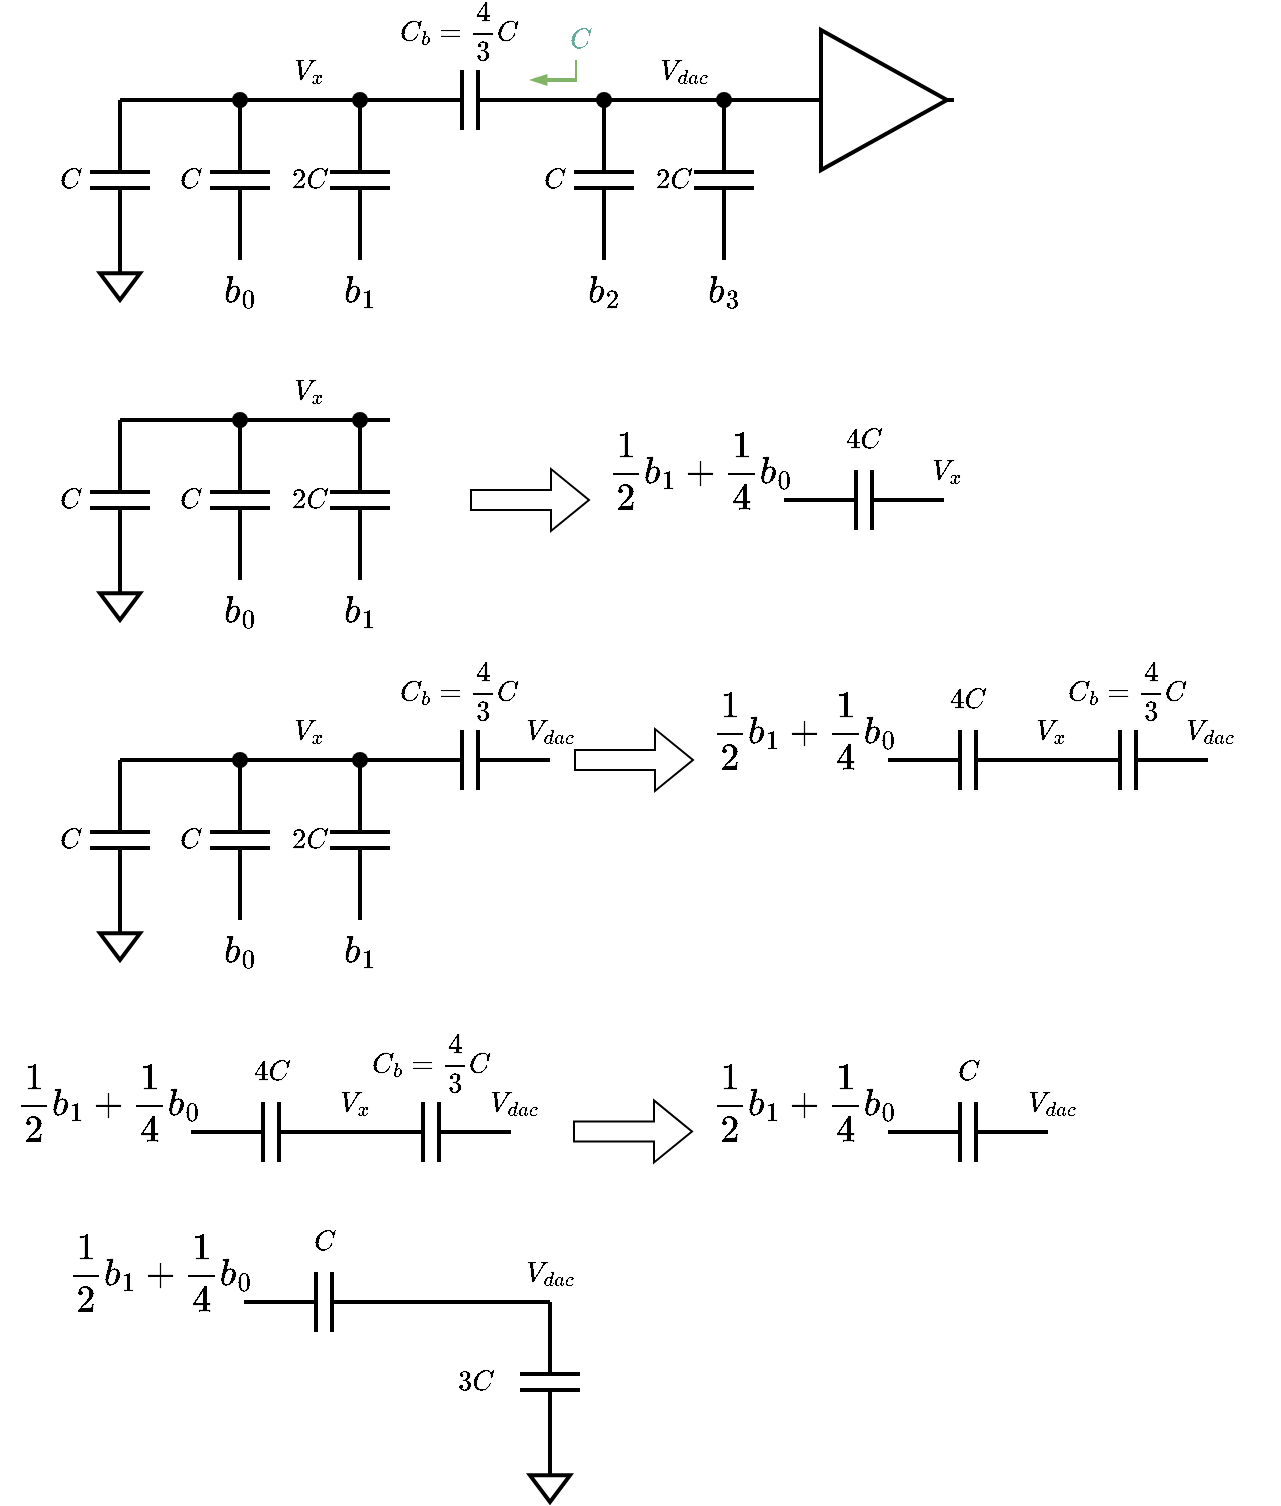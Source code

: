 <mxfile version="24.7.8">
  <diagram name="Page-1" id="oKdUrKy9WBMit2szEiSS">
    <mxGraphModel dx="1683" dy="998" grid="1" gridSize="10" guides="1" tooltips="1" connect="1" arrows="1" fold="1" page="1" pageScale="1" pageWidth="850" pageHeight="1100" math="1" shadow="0">
      <root>
        <mxCell id="0" />
        <mxCell id="1" parent="0" />
        <mxCell id="dT-vbAdVCcEeyKs4xp4G-1" value="" style="endArrow=none;html=1;rounded=0;exitDx=0;exitDy=0;exitPerimeter=0;strokeWidth=2;" edge="1" parent="1" source="dT-vbAdVCcEeyKs4xp4G-10">
          <mxGeometry width="50" height="50" relative="1" as="geometry">
            <mxPoint x="120" y="120" as="sourcePoint" />
            <mxPoint x="240" y="120" as="targetPoint" />
          </mxGeometry>
        </mxCell>
        <mxCell id="dT-vbAdVCcEeyKs4xp4G-2" value="" style="pointerEvents=1;verticalLabelPosition=bottom;shadow=0;dashed=0;align=center;html=1;verticalAlign=top;shape=mxgraph.electrical.capacitors.capacitor_1;strokeWidth=2;" vertex="1" parent="1">
          <mxGeometry x="240" y="105" width="80" height="30" as="geometry" />
        </mxCell>
        <mxCell id="dT-vbAdVCcEeyKs4xp4G-3" value="" style="endArrow=none;html=1;rounded=0;strokeWidth=2;" edge="1" parent="1" source="dT-vbAdVCcEeyKs4xp4G-13">
          <mxGeometry width="50" height="50" relative="1" as="geometry">
            <mxPoint x="332" y="120" as="sourcePoint" />
            <mxPoint x="452" y="120" as="targetPoint" />
          </mxGeometry>
        </mxCell>
        <mxCell id="dT-vbAdVCcEeyKs4xp4G-4" value="" style="pointerEvents=1;verticalLabelPosition=bottom;shadow=0;dashed=0;align=center;html=1;verticalAlign=top;shape=mxgraph.electrical.capacitors.capacitor_1;direction=south;strokeWidth=2;" vertex="1" parent="1">
          <mxGeometry x="90" y="120" width="30" height="80" as="geometry" />
        </mxCell>
        <mxCell id="dT-vbAdVCcEeyKs4xp4G-5" value="" style="pointerEvents=1;verticalLabelPosition=bottom;shadow=0;dashed=0;align=center;html=1;verticalAlign=top;shape=mxgraph.electrical.capacitors.capacitor_1;direction=south;strokeWidth=2;" vertex="1" parent="1">
          <mxGeometry x="210" y="120" width="30" height="80" as="geometry" />
        </mxCell>
        <mxCell id="dT-vbAdVCcEeyKs4xp4G-6" value="" style="pointerEvents=1;verticalLabelPosition=bottom;shadow=0;dashed=0;align=center;html=1;verticalAlign=top;shape=mxgraph.electrical.capacitors.capacitor_1;direction=south;strokeWidth=2;" vertex="1" parent="1">
          <mxGeometry x="150" y="120" width="30" height="80" as="geometry" />
        </mxCell>
        <mxCell id="dT-vbAdVCcEeyKs4xp4G-7" value="" style="pointerEvents=1;verticalLabelPosition=bottom;shadow=0;dashed=0;align=center;html=1;verticalAlign=top;shape=mxgraph.electrical.capacitors.capacitor_1;direction=south;strokeWidth=2;" vertex="1" parent="1">
          <mxGeometry x="392" y="120" width="30" height="80" as="geometry" />
        </mxCell>
        <mxCell id="dT-vbAdVCcEeyKs4xp4G-8" value="" style="pointerEvents=1;verticalLabelPosition=bottom;shadow=0;dashed=0;align=center;html=1;verticalAlign=top;shape=mxgraph.electrical.capacitors.capacitor_1;direction=south;strokeWidth=2;" vertex="1" parent="1">
          <mxGeometry x="332" y="120" width="30" height="80" as="geometry" />
        </mxCell>
        <mxCell id="dT-vbAdVCcEeyKs4xp4G-9" value="" style="shape=waypoint;sketch=0;fillStyle=solid;size=6;pointerEvents=1;points=[];fillColor=none;resizable=0;rotatable=0;perimeter=centerPerimeter;snapToPoint=1;strokeWidth=2;" vertex="1" parent="1">
          <mxGeometry x="155" y="110" width="20" height="20" as="geometry" />
        </mxCell>
        <mxCell id="dT-vbAdVCcEeyKs4xp4G-11" value="" style="endArrow=none;html=1;rounded=0;exitX=0;exitY=0.5;exitDx=0;exitDy=0;exitPerimeter=0;strokeWidth=2;" edge="1" parent="1" source="dT-vbAdVCcEeyKs4xp4G-4" target="dT-vbAdVCcEeyKs4xp4G-10">
          <mxGeometry width="50" height="50" relative="1" as="geometry">
            <mxPoint x="105" y="120" as="sourcePoint" />
            <mxPoint x="240" y="120" as="targetPoint" />
          </mxGeometry>
        </mxCell>
        <mxCell id="dT-vbAdVCcEeyKs4xp4G-10" value="" style="shape=waypoint;sketch=0;fillStyle=solid;size=6;pointerEvents=1;points=[];fillColor=none;resizable=0;rotatable=0;perimeter=centerPerimeter;snapToPoint=1;strokeWidth=2;" vertex="1" parent="1">
          <mxGeometry x="215" y="110" width="20" height="20" as="geometry" />
        </mxCell>
        <mxCell id="dT-vbAdVCcEeyKs4xp4G-12" value="" style="shape=waypoint;sketch=0;fillStyle=solid;size=6;pointerEvents=1;points=[];fillColor=none;resizable=0;rotatable=0;perimeter=centerPerimeter;snapToPoint=1;strokeWidth=2;" vertex="1" parent="1">
          <mxGeometry x="337" y="110" width="20" height="20" as="geometry" />
        </mxCell>
        <mxCell id="dT-vbAdVCcEeyKs4xp4G-14" value="" style="endArrow=none;html=1;rounded=0;exitX=1;exitY=0.5;exitDx=0;exitDy=0;exitPerimeter=0;strokeWidth=2;" edge="1" parent="1" source="dT-vbAdVCcEeyKs4xp4G-2" target="dT-vbAdVCcEeyKs4xp4G-13">
          <mxGeometry width="50" height="50" relative="1" as="geometry">
            <mxPoint x="332" y="120" as="sourcePoint" />
            <mxPoint x="452" y="120" as="targetPoint" />
          </mxGeometry>
        </mxCell>
        <mxCell id="dT-vbAdVCcEeyKs4xp4G-13" value="" style="shape=waypoint;sketch=0;fillStyle=solid;size=6;pointerEvents=1;points=[];fillColor=none;resizable=0;rotatable=0;perimeter=centerPerimeter;snapToPoint=1;strokeWidth=2;" vertex="1" parent="1">
          <mxGeometry x="397" y="110" width="20" height="20" as="geometry" />
        </mxCell>
        <mxCell id="dT-vbAdVCcEeyKs4xp4G-15" value="" style="pointerEvents=1;verticalLabelPosition=bottom;shadow=0;dashed=0;align=center;html=1;verticalAlign=top;shape=mxgraph.electrical.signal_sources.signal_ground;strokeWidth=2;" vertex="1" parent="1">
          <mxGeometry x="95" y="200" width="20" height="20" as="geometry" />
        </mxCell>
        <mxCell id="dT-vbAdVCcEeyKs4xp4G-17" value="" style="verticalLabelPosition=bottom;shadow=0;dashed=0;align=center;html=1;verticalAlign=top;shape=mxgraph.electrical.abstract.amplifier;fillColor=none;strokeWidth=2;" vertex="1" parent="1">
          <mxGeometry x="452" y="85" width="70" height="70" as="geometry" />
        </mxCell>
        <mxCell id="dT-vbAdVCcEeyKs4xp4G-18" value="&lt;font style=&quot;font-size: 16px;&quot;&gt;$$b_0$$&lt;/font&gt;" style="text;html=1;align=center;verticalAlign=middle;whiteSpace=wrap;rounded=0;" vertex="1" parent="1">
          <mxGeometry x="135" y="200" width="60" height="30" as="geometry" />
        </mxCell>
        <mxCell id="dT-vbAdVCcEeyKs4xp4G-19" value="&lt;font style=&quot;font-size: 16px;&quot;&gt;$$b_1$$&lt;/font&gt;" style="text;html=1;align=center;verticalAlign=middle;whiteSpace=wrap;rounded=0;" vertex="1" parent="1">
          <mxGeometry x="195" y="200" width="60" height="30" as="geometry" />
        </mxCell>
        <mxCell id="dT-vbAdVCcEeyKs4xp4G-20" value="&lt;font style=&quot;font-size: 16px;&quot;&gt;$$b_2$$&lt;/font&gt;" style="text;html=1;align=center;verticalAlign=middle;whiteSpace=wrap;rounded=0;" vertex="1" parent="1">
          <mxGeometry x="317" y="200" width="60" height="30" as="geometry" />
        </mxCell>
        <mxCell id="dT-vbAdVCcEeyKs4xp4G-21" value="&lt;font style=&quot;font-size: 16px;&quot;&gt;$$b_3$$&lt;/font&gt;" style="text;html=1;align=center;verticalAlign=middle;whiteSpace=wrap;rounded=0;" vertex="1" parent="1">
          <mxGeometry x="377" y="200" width="60" height="30" as="geometry" />
        </mxCell>
        <mxCell id="dT-vbAdVCcEeyKs4xp4G-22" value="&lt;font style=&quot;font-size: 12px;&quot;&gt;$$V_{dac}$$&lt;/font&gt;" style="text;html=1;align=center;verticalAlign=middle;whiteSpace=wrap;rounded=0;strokeWidth=2;" vertex="1" parent="1">
          <mxGeometry x="357" y="90" width="60" height="30" as="geometry" />
        </mxCell>
        <mxCell id="dT-vbAdVCcEeyKs4xp4G-23" value="&lt;font style=&quot;font-size: 12px;&quot;&gt;$$V_{x}$$&lt;/font&gt;" style="text;html=1;align=center;verticalAlign=middle;whiteSpace=wrap;rounded=0;strokeWidth=2;" vertex="1" parent="1">
          <mxGeometry x="170" y="90" width="60" height="30" as="geometry" />
        </mxCell>
        <mxCell id="dT-vbAdVCcEeyKs4xp4G-24" value="&lt;font style=&quot;font-size: 12px;&quot;&gt;$$C$$&lt;/font&gt;" style="text;html=1;align=center;verticalAlign=middle;whiteSpace=wrap;rounded=0;strokeWidth=2;" vertex="1" parent="1">
          <mxGeometry x="292" y="145" width="60" height="30" as="geometry" />
        </mxCell>
        <mxCell id="dT-vbAdVCcEeyKs4xp4G-25" value="&lt;font style=&quot;font-size: 12px;&quot;&gt;$$2C$$&lt;/font&gt;" style="text;html=1;align=center;verticalAlign=middle;whiteSpace=wrap;rounded=0;strokeWidth=2;" vertex="1" parent="1">
          <mxGeometry x="352" y="145" width="60" height="30" as="geometry" />
        </mxCell>
        <mxCell id="dT-vbAdVCcEeyKs4xp4G-26" value="&lt;font style=&quot;font-size: 12px;&quot;&gt;$$2C$$&lt;/font&gt;" style="text;html=1;align=center;verticalAlign=middle;whiteSpace=wrap;rounded=0;strokeWidth=2;" vertex="1" parent="1">
          <mxGeometry x="170" y="145" width="60" height="30" as="geometry" />
        </mxCell>
        <mxCell id="dT-vbAdVCcEeyKs4xp4G-27" value="&lt;font style=&quot;font-size: 12px;&quot;&gt;$$C$$&lt;/font&gt;" style="text;html=1;align=center;verticalAlign=middle;whiteSpace=wrap;rounded=0;strokeWidth=2;" vertex="1" parent="1">
          <mxGeometry x="50" y="145" width="60" height="30" as="geometry" />
        </mxCell>
        <mxCell id="dT-vbAdVCcEeyKs4xp4G-28" value="&lt;font style=&quot;font-size: 12px;&quot;&gt;$$C$$&lt;/font&gt;" style="text;html=1;align=center;verticalAlign=middle;whiteSpace=wrap;rounded=0;strokeWidth=2;" vertex="1" parent="1">
          <mxGeometry x="110" y="145" width="60" height="30" as="geometry" />
        </mxCell>
        <mxCell id="dT-vbAdVCcEeyKs4xp4G-29" value="&lt;font style=&quot;font-size: 12px;&quot;&gt;$$C_{b}=\frac{4}{3}C$$&lt;/font&gt;" style="text;html=1;align=center;verticalAlign=middle;whiteSpace=wrap;rounded=0;" vertex="1" parent="1">
          <mxGeometry x="245" y="70" width="60" height="30" as="geometry" />
        </mxCell>
        <mxCell id="dT-vbAdVCcEeyKs4xp4G-30" value="" style="endArrow=none;html=1;rounded=0;startArrow=blockThin;startFill=1;startSize=3;fillColor=#d5e8d4;strokeColor=#82b366;strokeWidth=2;" edge="1" parent="1">
          <mxGeometry width="50" height="50" relative="1" as="geometry">
            <mxPoint x="310.5" y="110" as="sourcePoint" />
            <mxPoint x="333.5" y="110" as="targetPoint" />
          </mxGeometry>
        </mxCell>
        <mxCell id="dT-vbAdVCcEeyKs4xp4G-31" value="" style="endArrow=none;html=1;rounded=0;fillColor=#d5e8d4;strokeColor=#82b366;" edge="1" parent="1">
          <mxGeometry width="50" height="50" relative="1" as="geometry">
            <mxPoint x="333" y="110" as="sourcePoint" />
            <mxPoint x="333" y="100" as="targetPoint" />
          </mxGeometry>
        </mxCell>
        <mxCell id="dT-vbAdVCcEeyKs4xp4G-32" value="&lt;font color=&quot;#67ab9f&quot; style=&quot;font-size: 12px;&quot;&gt;$$C$$&lt;/font&gt;" style="text;html=1;align=center;verticalAlign=middle;whiteSpace=wrap;rounded=0;" vertex="1" parent="1">
          <mxGeometry x="305" y="75" width="60" height="30" as="geometry" />
        </mxCell>
        <mxCell id="dT-vbAdVCcEeyKs4xp4G-33" value="" style="endArrow=none;html=1;rounded=0;exitDx=0;exitDy=0;exitPerimeter=0;strokeWidth=2;" edge="1" parent="1" source="dT-vbAdVCcEeyKs4xp4G-39">
          <mxGeometry width="50" height="50" relative="1" as="geometry">
            <mxPoint x="120" y="280" as="sourcePoint" />
            <mxPoint x="240" y="280" as="targetPoint" />
          </mxGeometry>
        </mxCell>
        <mxCell id="dT-vbAdVCcEeyKs4xp4G-34" value="" style="pointerEvents=1;verticalLabelPosition=bottom;shadow=0;dashed=0;align=center;html=1;verticalAlign=top;shape=mxgraph.electrical.capacitors.capacitor_1;direction=south;strokeWidth=2;" vertex="1" parent="1">
          <mxGeometry x="90" y="280" width="30" height="80" as="geometry" />
        </mxCell>
        <mxCell id="dT-vbAdVCcEeyKs4xp4G-35" value="" style="pointerEvents=1;verticalLabelPosition=bottom;shadow=0;dashed=0;align=center;html=1;verticalAlign=top;shape=mxgraph.electrical.capacitors.capacitor_1;direction=south;strokeWidth=2;" vertex="1" parent="1">
          <mxGeometry x="210" y="280" width="30" height="80" as="geometry" />
        </mxCell>
        <mxCell id="dT-vbAdVCcEeyKs4xp4G-36" value="" style="pointerEvents=1;verticalLabelPosition=bottom;shadow=0;dashed=0;align=center;html=1;verticalAlign=top;shape=mxgraph.electrical.capacitors.capacitor_1;direction=south;strokeWidth=2;" vertex="1" parent="1">
          <mxGeometry x="150" y="280" width="30" height="80" as="geometry" />
        </mxCell>
        <mxCell id="dT-vbAdVCcEeyKs4xp4G-37" value="" style="shape=waypoint;sketch=0;fillStyle=solid;size=6;pointerEvents=1;points=[];fillColor=none;resizable=0;rotatable=0;perimeter=centerPerimeter;snapToPoint=1;strokeWidth=2;" vertex="1" parent="1">
          <mxGeometry x="155" y="270" width="20" height="20" as="geometry" />
        </mxCell>
        <mxCell id="dT-vbAdVCcEeyKs4xp4G-38" value="" style="endArrow=none;html=1;rounded=0;exitX=0;exitY=0.5;exitDx=0;exitDy=0;exitPerimeter=0;strokeWidth=2;" edge="1" parent="1" source="dT-vbAdVCcEeyKs4xp4G-34" target="dT-vbAdVCcEeyKs4xp4G-39">
          <mxGeometry width="50" height="50" relative="1" as="geometry">
            <mxPoint x="105" y="280" as="sourcePoint" />
            <mxPoint x="240" y="280" as="targetPoint" />
          </mxGeometry>
        </mxCell>
        <mxCell id="dT-vbAdVCcEeyKs4xp4G-39" value="" style="shape=waypoint;sketch=0;fillStyle=solid;size=6;pointerEvents=1;points=[];fillColor=none;resizable=0;rotatable=0;perimeter=centerPerimeter;snapToPoint=1;strokeWidth=2;" vertex="1" parent="1">
          <mxGeometry x="215" y="270" width="20" height="20" as="geometry" />
        </mxCell>
        <mxCell id="dT-vbAdVCcEeyKs4xp4G-40" value="" style="pointerEvents=1;verticalLabelPosition=bottom;shadow=0;dashed=0;align=center;html=1;verticalAlign=top;shape=mxgraph.electrical.signal_sources.signal_ground;strokeWidth=2;" vertex="1" parent="1">
          <mxGeometry x="95" y="360" width="20" height="20" as="geometry" />
        </mxCell>
        <mxCell id="dT-vbAdVCcEeyKs4xp4G-41" value="&lt;font style=&quot;font-size: 16px;&quot;&gt;$$b_0$$&lt;/font&gt;" style="text;html=1;align=center;verticalAlign=middle;whiteSpace=wrap;rounded=0;" vertex="1" parent="1">
          <mxGeometry x="135" y="360" width="60" height="30" as="geometry" />
        </mxCell>
        <mxCell id="dT-vbAdVCcEeyKs4xp4G-42" value="&lt;font style=&quot;font-size: 16px;&quot;&gt;$$b_1$$&lt;/font&gt;" style="text;html=1;align=center;verticalAlign=middle;whiteSpace=wrap;rounded=0;" vertex="1" parent="1">
          <mxGeometry x="195" y="360" width="60" height="30" as="geometry" />
        </mxCell>
        <mxCell id="dT-vbAdVCcEeyKs4xp4G-43" value="&lt;font style=&quot;font-size: 12px;&quot;&gt;$$V_{x}$$&lt;/font&gt;" style="text;html=1;align=center;verticalAlign=middle;whiteSpace=wrap;rounded=0;strokeWidth=2;" vertex="1" parent="1">
          <mxGeometry x="170" y="250" width="60" height="30" as="geometry" />
        </mxCell>
        <mxCell id="dT-vbAdVCcEeyKs4xp4G-44" value="&lt;font style=&quot;font-size: 12px;&quot;&gt;$$2C$$&lt;/font&gt;" style="text;html=1;align=center;verticalAlign=middle;whiteSpace=wrap;rounded=0;strokeWidth=2;" vertex="1" parent="1">
          <mxGeometry x="170" y="305" width="60" height="30" as="geometry" />
        </mxCell>
        <mxCell id="dT-vbAdVCcEeyKs4xp4G-45" value="&lt;font style=&quot;font-size: 12px;&quot;&gt;$$C$$&lt;/font&gt;" style="text;html=1;align=center;verticalAlign=middle;whiteSpace=wrap;rounded=0;strokeWidth=2;" vertex="1" parent="1">
          <mxGeometry x="50" y="305" width="60" height="30" as="geometry" />
        </mxCell>
        <mxCell id="dT-vbAdVCcEeyKs4xp4G-46" value="&lt;font style=&quot;font-size: 12px;&quot;&gt;$$C$$&lt;/font&gt;" style="text;html=1;align=center;verticalAlign=middle;whiteSpace=wrap;rounded=0;strokeWidth=2;" vertex="1" parent="1">
          <mxGeometry x="110" y="305" width="60" height="30" as="geometry" />
        </mxCell>
        <mxCell id="dT-vbAdVCcEeyKs4xp4G-47" value="" style="shape=flexArrow;endArrow=classic;html=1;rounded=0;" edge="1" parent="1">
          <mxGeometry width="50" height="50" relative="1" as="geometry">
            <mxPoint x="280" y="320" as="sourcePoint" />
            <mxPoint x="340" y="320" as="targetPoint" />
          </mxGeometry>
        </mxCell>
        <mxCell id="dT-vbAdVCcEeyKs4xp4G-48" value="" style="pointerEvents=1;verticalLabelPosition=bottom;shadow=0;dashed=0;align=center;html=1;verticalAlign=top;shape=mxgraph.electrical.capacitors.capacitor_1;direction=west;strokeWidth=2;" vertex="1" parent="1">
          <mxGeometry x="437" y="305" width="80" height="30" as="geometry" />
        </mxCell>
        <mxCell id="dT-vbAdVCcEeyKs4xp4G-49" value="&lt;font style=&quot;font-size: 12px;&quot;&gt;$$V_{x}$$&lt;/font&gt;" style="text;html=1;align=center;verticalAlign=middle;whiteSpace=wrap;rounded=0;strokeWidth=2;" vertex="1" parent="1">
          <mxGeometry x="489" y="290" width="60" height="30" as="geometry" />
        </mxCell>
        <mxCell id="dT-vbAdVCcEeyKs4xp4G-50" value="&lt;font style=&quot;font-size: 12px;&quot;&gt;$$4C$$&lt;/font&gt;" style="text;html=1;align=center;verticalAlign=middle;whiteSpace=wrap;rounded=0;strokeWidth=2;" vertex="1" parent="1">
          <mxGeometry x="447" y="275" width="60" height="30" as="geometry" />
        </mxCell>
        <mxCell id="dT-vbAdVCcEeyKs4xp4G-51" value="&lt;font style=&quot;font-size: 16px;&quot;&gt;$$\frac{1}{2}b_1+\frac{1}{4}b_0$$&lt;/font&gt;" style="text;html=1;align=center;verticalAlign=middle;whiteSpace=wrap;rounded=0;" vertex="1" parent="1">
          <mxGeometry x="365" y="290" width="60" height="30" as="geometry" />
        </mxCell>
        <mxCell id="dT-vbAdVCcEeyKs4xp4G-56" value="" style="endArrow=none;html=1;rounded=0;exitDx=0;exitDy=0;exitPerimeter=0;strokeWidth=2;" edge="1" parent="1" source="dT-vbAdVCcEeyKs4xp4G-63">
          <mxGeometry width="50" height="50" relative="1" as="geometry">
            <mxPoint x="120" y="450" as="sourcePoint" />
            <mxPoint x="240" y="450" as="targetPoint" />
          </mxGeometry>
        </mxCell>
        <mxCell id="dT-vbAdVCcEeyKs4xp4G-57" value="" style="pointerEvents=1;verticalLabelPosition=bottom;shadow=0;dashed=0;align=center;html=1;verticalAlign=top;shape=mxgraph.electrical.capacitors.capacitor_1;strokeWidth=2;" vertex="1" parent="1">
          <mxGeometry x="240" y="435" width="80" height="30" as="geometry" />
        </mxCell>
        <mxCell id="dT-vbAdVCcEeyKs4xp4G-58" value="" style="pointerEvents=1;verticalLabelPosition=bottom;shadow=0;dashed=0;align=center;html=1;verticalAlign=top;shape=mxgraph.electrical.capacitors.capacitor_1;direction=south;strokeWidth=2;" vertex="1" parent="1">
          <mxGeometry x="90" y="450" width="30" height="80" as="geometry" />
        </mxCell>
        <mxCell id="dT-vbAdVCcEeyKs4xp4G-59" value="" style="pointerEvents=1;verticalLabelPosition=bottom;shadow=0;dashed=0;align=center;html=1;verticalAlign=top;shape=mxgraph.electrical.capacitors.capacitor_1;direction=south;strokeWidth=2;" vertex="1" parent="1">
          <mxGeometry x="210" y="450" width="30" height="80" as="geometry" />
        </mxCell>
        <mxCell id="dT-vbAdVCcEeyKs4xp4G-60" value="" style="pointerEvents=1;verticalLabelPosition=bottom;shadow=0;dashed=0;align=center;html=1;verticalAlign=top;shape=mxgraph.electrical.capacitors.capacitor_1;direction=south;strokeWidth=2;" vertex="1" parent="1">
          <mxGeometry x="150" y="450" width="30" height="80" as="geometry" />
        </mxCell>
        <mxCell id="dT-vbAdVCcEeyKs4xp4G-61" value="" style="shape=waypoint;sketch=0;fillStyle=solid;size=6;pointerEvents=1;points=[];fillColor=none;resizable=0;rotatable=0;perimeter=centerPerimeter;snapToPoint=1;strokeWidth=2;" vertex="1" parent="1">
          <mxGeometry x="155" y="440" width="20" height="20" as="geometry" />
        </mxCell>
        <mxCell id="dT-vbAdVCcEeyKs4xp4G-62" value="" style="endArrow=none;html=1;rounded=0;exitX=0;exitY=0.5;exitDx=0;exitDy=0;exitPerimeter=0;strokeWidth=2;" edge="1" parent="1" source="dT-vbAdVCcEeyKs4xp4G-58" target="dT-vbAdVCcEeyKs4xp4G-63">
          <mxGeometry width="50" height="50" relative="1" as="geometry">
            <mxPoint x="105" y="450" as="sourcePoint" />
            <mxPoint x="240" y="450" as="targetPoint" />
          </mxGeometry>
        </mxCell>
        <mxCell id="dT-vbAdVCcEeyKs4xp4G-63" value="" style="shape=waypoint;sketch=0;fillStyle=solid;size=6;pointerEvents=1;points=[];fillColor=none;resizable=0;rotatable=0;perimeter=centerPerimeter;snapToPoint=1;strokeWidth=2;" vertex="1" parent="1">
          <mxGeometry x="215" y="440" width="20" height="20" as="geometry" />
        </mxCell>
        <mxCell id="dT-vbAdVCcEeyKs4xp4G-64" value="" style="pointerEvents=1;verticalLabelPosition=bottom;shadow=0;dashed=0;align=center;html=1;verticalAlign=top;shape=mxgraph.electrical.signal_sources.signal_ground;strokeWidth=2;" vertex="1" parent="1">
          <mxGeometry x="95" y="530" width="20" height="20" as="geometry" />
        </mxCell>
        <mxCell id="dT-vbAdVCcEeyKs4xp4G-65" value="&lt;font style=&quot;font-size: 16px;&quot;&gt;$$b_0$$&lt;/font&gt;" style="text;html=1;align=center;verticalAlign=middle;whiteSpace=wrap;rounded=0;" vertex="1" parent="1">
          <mxGeometry x="135" y="530" width="60" height="30" as="geometry" />
        </mxCell>
        <mxCell id="dT-vbAdVCcEeyKs4xp4G-66" value="&lt;font style=&quot;font-size: 16px;&quot;&gt;$$b_1$$&lt;/font&gt;" style="text;html=1;align=center;verticalAlign=middle;whiteSpace=wrap;rounded=0;" vertex="1" parent="1">
          <mxGeometry x="195" y="530" width="60" height="30" as="geometry" />
        </mxCell>
        <mxCell id="dT-vbAdVCcEeyKs4xp4G-67" value="&lt;font style=&quot;font-size: 12px;&quot;&gt;$$V_{x}$$&lt;/font&gt;" style="text;html=1;align=center;verticalAlign=middle;whiteSpace=wrap;rounded=0;strokeWidth=2;" vertex="1" parent="1">
          <mxGeometry x="170" y="420" width="60" height="30" as="geometry" />
        </mxCell>
        <mxCell id="dT-vbAdVCcEeyKs4xp4G-68" value="&lt;font style=&quot;font-size: 12px;&quot;&gt;$$2C$$&lt;/font&gt;" style="text;html=1;align=center;verticalAlign=middle;whiteSpace=wrap;rounded=0;strokeWidth=2;" vertex="1" parent="1">
          <mxGeometry x="170" y="475" width="60" height="30" as="geometry" />
        </mxCell>
        <mxCell id="dT-vbAdVCcEeyKs4xp4G-69" value="&lt;font style=&quot;font-size: 12px;&quot;&gt;$$C$$&lt;/font&gt;" style="text;html=1;align=center;verticalAlign=middle;whiteSpace=wrap;rounded=0;strokeWidth=2;" vertex="1" parent="1">
          <mxGeometry x="110" y="475" width="60" height="30" as="geometry" />
        </mxCell>
        <mxCell id="dT-vbAdVCcEeyKs4xp4G-70" value="&lt;font style=&quot;font-size: 12px;&quot;&gt;$$C_{b}=\frac{4}{3}C$$&lt;/font&gt;" style="text;html=1;align=center;verticalAlign=middle;whiteSpace=wrap;rounded=0;" vertex="1" parent="1">
          <mxGeometry x="245" y="400" width="60" height="30" as="geometry" />
        </mxCell>
        <mxCell id="dT-vbAdVCcEeyKs4xp4G-71" value="&lt;font style=&quot;font-size: 12px;&quot;&gt;$$C$$&lt;/font&gt;" style="text;html=1;align=center;verticalAlign=middle;whiteSpace=wrap;rounded=0;strokeWidth=2;" vertex="1" parent="1">
          <mxGeometry x="50" y="475" width="60" height="30" as="geometry" />
        </mxCell>
        <mxCell id="dT-vbAdVCcEeyKs4xp4G-72" value="" style="shape=flexArrow;endArrow=classic;html=1;rounded=0;" edge="1" parent="1">
          <mxGeometry width="50" height="50" relative="1" as="geometry">
            <mxPoint x="332" y="450" as="sourcePoint" />
            <mxPoint x="392" y="450" as="targetPoint" />
          </mxGeometry>
        </mxCell>
        <mxCell id="dT-vbAdVCcEeyKs4xp4G-73" value="" style="pointerEvents=1;verticalLabelPosition=bottom;shadow=0;dashed=0;align=center;html=1;verticalAlign=top;shape=mxgraph.electrical.capacitors.capacitor_1;direction=west;strokeWidth=2;" vertex="1" parent="1">
          <mxGeometry x="489" y="435" width="80" height="30" as="geometry" />
        </mxCell>
        <mxCell id="dT-vbAdVCcEeyKs4xp4G-74" value="&lt;font style=&quot;font-size: 12px;&quot;&gt;$$V_{x}$$&lt;/font&gt;" style="text;html=1;align=center;verticalAlign=middle;whiteSpace=wrap;rounded=0;strokeWidth=2;" vertex="1" parent="1">
          <mxGeometry x="541" y="420" width="60" height="30" as="geometry" />
        </mxCell>
        <mxCell id="dT-vbAdVCcEeyKs4xp4G-75" value="&lt;font style=&quot;font-size: 12px;&quot;&gt;$$4C$$&lt;/font&gt;" style="text;html=1;align=center;verticalAlign=middle;whiteSpace=wrap;rounded=0;strokeWidth=2;" vertex="1" parent="1">
          <mxGeometry x="499" y="405" width="60" height="30" as="geometry" />
        </mxCell>
        <mxCell id="dT-vbAdVCcEeyKs4xp4G-76" value="&lt;font style=&quot;font-size: 16px;&quot;&gt;$$\frac{1}{2}b_1+\frac{1}{4}b_0$$&lt;/font&gt;" style="text;html=1;align=center;verticalAlign=middle;whiteSpace=wrap;rounded=0;" vertex="1" parent="1">
          <mxGeometry x="417" y="420" width="60" height="30" as="geometry" />
        </mxCell>
        <mxCell id="dT-vbAdVCcEeyKs4xp4G-77" value="" style="pointerEvents=1;verticalLabelPosition=bottom;shadow=0;dashed=0;align=center;html=1;verticalAlign=top;shape=mxgraph.electrical.capacitors.capacitor_1;strokeWidth=2;" vertex="1" parent="1">
          <mxGeometry x="569" y="435" width="80" height="30" as="geometry" />
        </mxCell>
        <mxCell id="dT-vbAdVCcEeyKs4xp4G-78" value="&lt;font style=&quot;font-size: 12px;&quot;&gt;$$V_{dac}$$&lt;/font&gt;" style="text;html=1;align=center;verticalAlign=middle;whiteSpace=wrap;rounded=0;strokeWidth=2;" vertex="1" parent="1">
          <mxGeometry x="290" y="420" width="60" height="30" as="geometry" />
        </mxCell>
        <mxCell id="dT-vbAdVCcEeyKs4xp4G-79" value="&lt;font style=&quot;font-size: 12px;&quot;&gt;$$V_{dac}$$&lt;/font&gt;" style="text;html=1;align=center;verticalAlign=middle;whiteSpace=wrap;rounded=0;strokeWidth=2;" vertex="1" parent="1">
          <mxGeometry x="620" y="420" width="60" height="30" as="geometry" />
        </mxCell>
        <mxCell id="dT-vbAdVCcEeyKs4xp4G-80" value="&lt;font style=&quot;font-size: 12px;&quot;&gt;$$C_{b}=\frac{4}{3}C$$&lt;/font&gt;" style="text;html=1;align=center;verticalAlign=middle;whiteSpace=wrap;rounded=0;" vertex="1" parent="1">
          <mxGeometry x="579" y="400" width="60" height="30" as="geometry" />
        </mxCell>
        <mxCell id="dT-vbAdVCcEeyKs4xp4G-81" value="" style="pointerEvents=1;verticalLabelPosition=bottom;shadow=0;dashed=0;align=center;html=1;verticalAlign=top;shape=mxgraph.electrical.capacitors.capacitor_1;direction=west;strokeWidth=2;" vertex="1" parent="1">
          <mxGeometry x="140.5" y="621" width="80" height="30" as="geometry" />
        </mxCell>
        <mxCell id="dT-vbAdVCcEeyKs4xp4G-82" value="&lt;font style=&quot;font-size: 12px;&quot;&gt;$$V_{x}$$&lt;/font&gt;" style="text;html=1;align=center;verticalAlign=middle;whiteSpace=wrap;rounded=0;strokeWidth=2;" vertex="1" parent="1">
          <mxGeometry x="192.5" y="606" width="60" height="30" as="geometry" />
        </mxCell>
        <mxCell id="dT-vbAdVCcEeyKs4xp4G-83" value="&lt;font style=&quot;font-size: 12px;&quot;&gt;$$4C$$&lt;/font&gt;" style="text;html=1;align=center;verticalAlign=middle;whiteSpace=wrap;rounded=0;strokeWidth=2;" vertex="1" parent="1">
          <mxGeometry x="150.5" y="591" width="60" height="30" as="geometry" />
        </mxCell>
        <mxCell id="dT-vbAdVCcEeyKs4xp4G-84" value="&lt;font style=&quot;font-size: 16px;&quot;&gt;$$\frac{1}{2}b_1+\frac{1}{4}b_0$$&lt;/font&gt;" style="text;html=1;align=center;verticalAlign=middle;whiteSpace=wrap;rounded=0;" vertex="1" parent="1">
          <mxGeometry x="68.5" y="606" width="60" height="30" as="geometry" />
        </mxCell>
        <mxCell id="dT-vbAdVCcEeyKs4xp4G-85" value="" style="pointerEvents=1;verticalLabelPosition=bottom;shadow=0;dashed=0;align=center;html=1;verticalAlign=top;shape=mxgraph.electrical.capacitors.capacitor_1;strokeWidth=2;" vertex="1" parent="1">
          <mxGeometry x="220.5" y="621" width="80" height="30" as="geometry" />
        </mxCell>
        <mxCell id="dT-vbAdVCcEeyKs4xp4G-86" value="&lt;font style=&quot;font-size: 12px;&quot;&gt;$$V_{dac}$$&lt;/font&gt;" style="text;html=1;align=center;verticalAlign=middle;whiteSpace=wrap;rounded=0;strokeWidth=2;" vertex="1" parent="1">
          <mxGeometry x="271.5" y="606" width="60" height="30" as="geometry" />
        </mxCell>
        <mxCell id="dT-vbAdVCcEeyKs4xp4G-87" value="&lt;font style=&quot;font-size: 12px;&quot;&gt;$$C_{b}=\frac{4}{3}C$$&lt;/font&gt;" style="text;html=1;align=center;verticalAlign=middle;whiteSpace=wrap;rounded=0;" vertex="1" parent="1">
          <mxGeometry x="230.5" y="586" width="60" height="30" as="geometry" />
        </mxCell>
        <mxCell id="dT-vbAdVCcEeyKs4xp4G-88" value="" style="shape=flexArrow;endArrow=classic;html=1;rounded=0;" edge="1" parent="1">
          <mxGeometry width="50" height="50" relative="1" as="geometry">
            <mxPoint x="331.5" y="635.71" as="sourcePoint" />
            <mxPoint x="391.5" y="635.71" as="targetPoint" />
          </mxGeometry>
        </mxCell>
        <mxCell id="dT-vbAdVCcEeyKs4xp4G-89" value="" style="pointerEvents=1;verticalLabelPosition=bottom;shadow=0;dashed=0;align=center;html=1;verticalAlign=top;shape=mxgraph.electrical.capacitors.capacitor_1;direction=west;strokeWidth=2;" vertex="1" parent="1">
          <mxGeometry x="489" y="621" width="80" height="30" as="geometry" />
        </mxCell>
        <mxCell id="dT-vbAdVCcEeyKs4xp4G-91" value="&lt;font style=&quot;font-size: 12px;&quot;&gt;$$C$$&lt;/font&gt;" style="text;html=1;align=center;verticalAlign=middle;whiteSpace=wrap;rounded=0;strokeWidth=2;" vertex="1" parent="1">
          <mxGeometry x="499" y="591" width="60" height="30" as="geometry" />
        </mxCell>
        <mxCell id="dT-vbAdVCcEeyKs4xp4G-92" value="&lt;font style=&quot;font-size: 16px;&quot;&gt;$$\frac{1}{2}b_1+\frac{1}{4}b_0$$&lt;/font&gt;" style="text;html=1;align=center;verticalAlign=middle;whiteSpace=wrap;rounded=0;" vertex="1" parent="1">
          <mxGeometry x="417" y="606" width="60" height="30" as="geometry" />
        </mxCell>
        <mxCell id="dT-vbAdVCcEeyKs4xp4G-95" value="&lt;font style=&quot;font-size: 12px;&quot;&gt;$$V_{dac}$$&lt;/font&gt;" style="text;html=1;align=center;verticalAlign=middle;whiteSpace=wrap;rounded=0;strokeWidth=2;" vertex="1" parent="1">
          <mxGeometry x="541" y="606" width="60" height="30" as="geometry" />
        </mxCell>
        <mxCell id="dT-vbAdVCcEeyKs4xp4G-96" value="" style="pointerEvents=1;verticalLabelPosition=bottom;shadow=0;dashed=0;align=center;html=1;verticalAlign=top;shape=mxgraph.electrical.capacitors.capacitor_1;direction=west;strokeWidth=2;" vertex="1" parent="1">
          <mxGeometry x="167" y="706" width="80" height="30" as="geometry" />
        </mxCell>
        <mxCell id="dT-vbAdVCcEeyKs4xp4G-97" value="&lt;font style=&quot;font-size: 12px;&quot;&gt;$$C$$&lt;/font&gt;" style="text;html=1;align=center;verticalAlign=middle;whiteSpace=wrap;rounded=0;strokeWidth=2;" vertex="1" parent="1">
          <mxGeometry x="177" y="676" width="60" height="30" as="geometry" />
        </mxCell>
        <mxCell id="dT-vbAdVCcEeyKs4xp4G-98" value="&lt;font style=&quot;font-size: 16px;&quot;&gt;$$\frac{1}{2}b_1+\frac{1}{4}b_0$$&lt;/font&gt;" style="text;html=1;align=center;verticalAlign=middle;whiteSpace=wrap;rounded=0;" vertex="1" parent="1">
          <mxGeometry x="95" y="691" width="60" height="30" as="geometry" />
        </mxCell>
        <mxCell id="dT-vbAdVCcEeyKs4xp4G-99" value="&lt;font style=&quot;font-size: 12px;&quot;&gt;$$V_{dac}$$&lt;/font&gt;" style="text;html=1;align=center;verticalAlign=middle;whiteSpace=wrap;rounded=0;strokeWidth=2;" vertex="1" parent="1">
          <mxGeometry x="290" y="691" width="60" height="30" as="geometry" />
        </mxCell>
        <mxCell id="dT-vbAdVCcEeyKs4xp4G-100" value="" style="pointerEvents=1;verticalLabelPosition=bottom;shadow=0;dashed=0;align=center;html=1;verticalAlign=top;shape=mxgraph.electrical.capacitors.capacitor_1;direction=south;strokeWidth=2;" vertex="1" parent="1">
          <mxGeometry x="305" y="721" width="30" height="80" as="geometry" />
        </mxCell>
        <mxCell id="dT-vbAdVCcEeyKs4xp4G-103" value="" style="endArrow=none;html=1;rounded=0;exitX=0;exitY=0.5;exitDx=0;exitDy=0;exitPerimeter=0;strokeWidth=2;" edge="1" parent="1">
          <mxGeometry width="50" height="50" relative="1" as="geometry">
            <mxPoint x="245" y="721" as="sourcePoint" />
            <mxPoint x="320" y="721" as="targetPoint" />
          </mxGeometry>
        </mxCell>
        <mxCell id="dT-vbAdVCcEeyKs4xp4G-104" value="&lt;font style=&quot;font-size: 12px;&quot;&gt;$$3C$$&lt;/font&gt;" style="text;html=1;align=center;verticalAlign=middle;whiteSpace=wrap;rounded=0;strokeWidth=2;" vertex="1" parent="1">
          <mxGeometry x="252.5" y="746" width="60" height="30" as="geometry" />
        </mxCell>
        <mxCell id="dT-vbAdVCcEeyKs4xp4G-105" value="" style="pointerEvents=1;verticalLabelPosition=bottom;shadow=0;dashed=0;align=center;html=1;verticalAlign=top;shape=mxgraph.electrical.signal_sources.signal_ground;strokeWidth=2;" vertex="1" parent="1">
          <mxGeometry x="310" y="801" width="20" height="20" as="geometry" />
        </mxCell>
      </root>
    </mxGraphModel>
  </diagram>
</mxfile>
